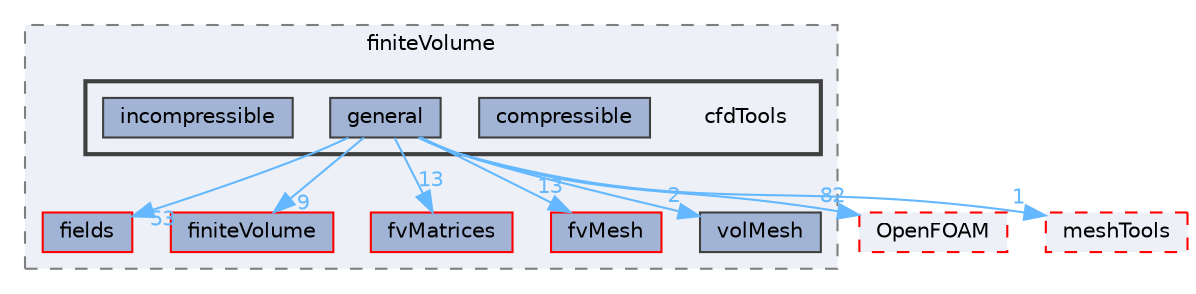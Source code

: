 digraph "src/finiteVolume/cfdTools"
{
 // LATEX_PDF_SIZE
  bgcolor="transparent";
  edge [fontname=Helvetica,fontsize=10,labelfontname=Helvetica,labelfontsize=10];
  node [fontname=Helvetica,fontsize=10,shape=box,height=0.2,width=0.4];
  compound=true
  subgraph clusterdir_9bd15774b555cf7259a6fa18f99fe99b {
    graph [ bgcolor="#edf0f7", pencolor="grey50", label="finiteVolume", fontname=Helvetica,fontsize=10 style="filled,dashed", URL="dir_9bd15774b555cf7259a6fa18f99fe99b.html",tooltip=""]
  dir_25ab4a83a983f7bb7a38b7f63bb141b7 [label="fields", fillcolor="#a2b4d6", color="red", style="filled", URL="dir_25ab4a83a983f7bb7a38b7f63bb141b7.html",tooltip=""];
  dir_2ea871e4defbdbd60808750cae643c63 [label="finiteVolume", fillcolor="#a2b4d6", color="red", style="filled", URL="dir_2ea871e4defbdbd60808750cae643c63.html",tooltip=""];
  dir_5d57e3901430bcc99a7ddac11a899224 [label="fvMatrices", fillcolor="#a2b4d6", color="red", style="filled", URL="dir_5d57e3901430bcc99a7ddac11a899224.html",tooltip=""];
  dir_c382fa095c9c33d8673c0dd60aaef275 [label="fvMesh", fillcolor="#a2b4d6", color="red", style="filled", URL="dir_c382fa095c9c33d8673c0dd60aaef275.html",tooltip=""];
  dir_1a4209badf8dc5d7c181708103efea60 [label="volMesh", fillcolor="#a2b4d6", color="grey25", style="filled", URL="dir_1a4209badf8dc5d7c181708103efea60.html",tooltip=""];
  subgraph clusterdir_cc121c37a2300e902425728df0054672 {
    graph [ bgcolor="#edf0f7", pencolor="grey25", label="", fontname=Helvetica,fontsize=10 style="filled,bold", URL="dir_cc121c37a2300e902425728df0054672.html",tooltip=""]
    dir_cc121c37a2300e902425728df0054672 [shape=plaintext, label="cfdTools"];
  dir_ab9cb4592fb2c4cce1bcf4c9207454a5 [label="compressible", fillcolor="#a2b4d6", color="grey25", style="filled", URL="dir_ab9cb4592fb2c4cce1bcf4c9207454a5.html",tooltip=""];
  dir_c5259e3096ae0265e0b8b287024f0a94 [label="general", fillcolor="#a2b4d6", color="grey25", style="filled", URL="dir_c5259e3096ae0265e0b8b287024f0a94.html",tooltip=""];
  dir_5ed5e758cd5246302214e3fe393dc897 [label="incompressible", fillcolor="#a2b4d6", color="grey25", style="filled", URL="dir_5ed5e758cd5246302214e3fe393dc897.html",tooltip=""];
  }
  }
  dir_c5473ff19b20e6ec4dfe5c310b3778a8 [label="OpenFOAM", fillcolor="#edf0f7", color="red", style="filled,dashed", URL="dir_c5473ff19b20e6ec4dfe5c310b3778a8.html",tooltip=""];
  dir_ae30ad0bef50cf391b24c614251bb9fd [label="meshTools", fillcolor="#edf0f7", color="red", style="filled,dashed", URL="dir_ae30ad0bef50cf391b24c614251bb9fd.html",tooltip=""];
  dir_c5259e3096ae0265e0b8b287024f0a94->dir_25ab4a83a983f7bb7a38b7f63bb141b7 [headlabel="53", labeldistance=1.5 headhref="dir_001601_001332.html" href="dir_001601_001332.html" color="steelblue1" fontcolor="steelblue1"];
  dir_c5259e3096ae0265e0b8b287024f0a94->dir_2ea871e4defbdbd60808750cae643c63 [headlabel="9", labeldistance=1.5 headhref="dir_001601_001388.html" href="dir_001601_001388.html" color="steelblue1" fontcolor="steelblue1"];
  dir_c5259e3096ae0265e0b8b287024f0a94->dir_5d57e3901430bcc99a7ddac11a899224 [headlabel="13", labeldistance=1.5 headhref="dir_001601_001542.html" href="dir_001601_001542.html" color="steelblue1" fontcolor="steelblue1"];
  dir_c5259e3096ae0265e0b8b287024f0a94->dir_c382fa095c9c33d8673c0dd60aaef275 [headlabel="13", labeldistance=1.5 headhref="dir_001601_001544.html" href="dir_001601_001544.html" color="steelblue1" fontcolor="steelblue1"];
  dir_c5259e3096ae0265e0b8b287024f0a94->dir_c5473ff19b20e6ec4dfe5c310b3778a8 [headlabel="82", labeldistance=1.5 headhref="dir_001601_002695.html" href="dir_001601_002695.html" color="steelblue1" fontcolor="steelblue1"];
  dir_c5259e3096ae0265e0b8b287024f0a94->dir_1a4209badf8dc5d7c181708103efea60 [headlabel="2", labeldistance=1.5 headhref="dir_001601_004299.html" href="dir_001601_004299.html" color="steelblue1" fontcolor="steelblue1"];
  dir_c5259e3096ae0265e0b8b287024f0a94->dir_ae30ad0bef50cf391b24c614251bb9fd [headlabel="1", labeldistance=1.5 headhref="dir_001601_002382.html" href="dir_001601_002382.html" color="steelblue1" fontcolor="steelblue1"];
}
